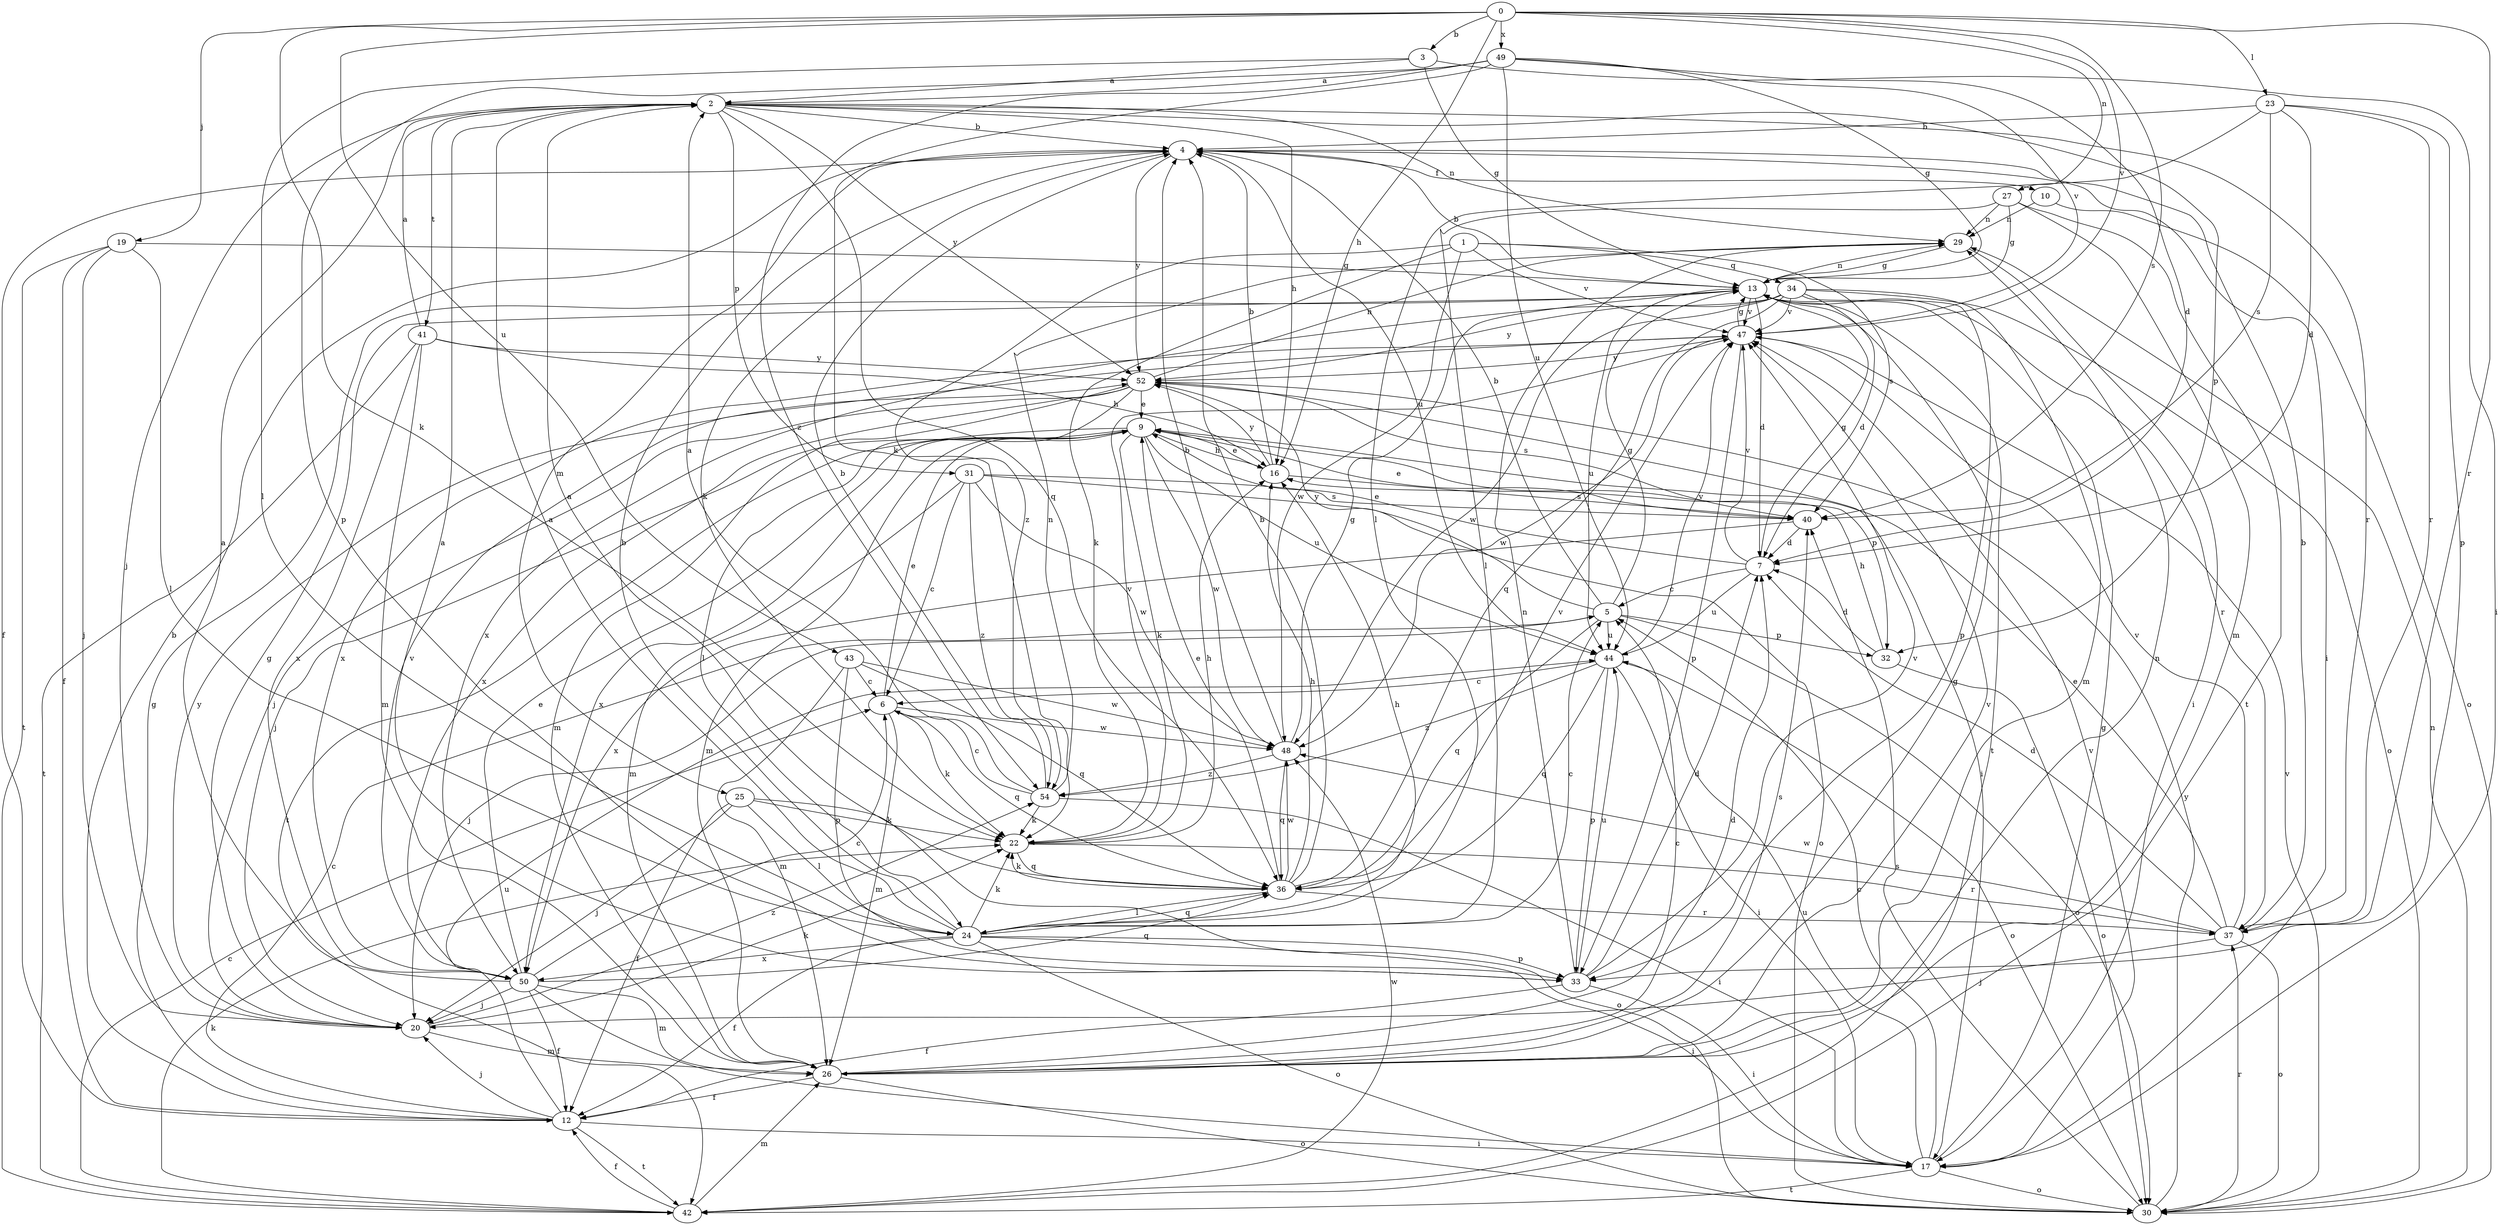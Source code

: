 strict digraph  {
0;
1;
2;
3;
4;
5;
6;
7;
9;
10;
12;
13;
16;
17;
19;
20;
22;
23;
24;
25;
26;
27;
29;
30;
31;
32;
33;
34;
36;
37;
40;
41;
42;
43;
44;
47;
48;
49;
50;
52;
54;
0 -> 3  [label=b];
0 -> 16  [label=h];
0 -> 19  [label=j];
0 -> 22  [label=k];
0 -> 23  [label=l];
0 -> 27  [label=n];
0 -> 37  [label=r];
0 -> 40  [label=s];
0 -> 43  [label=u];
0 -> 47  [label=v];
0 -> 49  [label=x];
1 -> 22  [label=k];
1 -> 34  [label=q];
1 -> 40  [label=s];
1 -> 47  [label=v];
1 -> 48  [label=w];
1 -> 54  [label=z];
2 -> 4  [label=b];
2 -> 16  [label=h];
2 -> 20  [label=j];
2 -> 29  [label=n];
2 -> 31  [label=p];
2 -> 32  [label=p];
2 -> 36  [label=q];
2 -> 37  [label=r];
2 -> 41  [label=t];
2 -> 52  [label=y];
3 -> 2  [label=a];
3 -> 13  [label=g];
3 -> 17  [label=i];
3 -> 24  [label=l];
4 -> 10  [label=f];
4 -> 12  [label=f];
4 -> 17  [label=i];
4 -> 22  [label=k];
4 -> 25  [label=m];
4 -> 44  [label=u];
4 -> 52  [label=y];
5 -> 4  [label=b];
5 -> 13  [label=g];
5 -> 20  [label=j];
5 -> 30  [label=o];
5 -> 32  [label=p];
5 -> 36  [label=q];
5 -> 44  [label=u];
5 -> 52  [label=y];
6 -> 9  [label=e];
6 -> 22  [label=k];
6 -> 26  [label=m];
6 -> 36  [label=q];
6 -> 48  [label=w];
7 -> 5  [label=c];
7 -> 9  [label=e];
7 -> 13  [label=g];
7 -> 44  [label=u];
7 -> 47  [label=v];
9 -> 16  [label=h];
9 -> 20  [label=j];
9 -> 22  [label=k];
9 -> 26  [label=m];
9 -> 32  [label=p];
9 -> 42  [label=t];
9 -> 44  [label=u];
9 -> 48  [label=w];
9 -> 50  [label=x];
10 -> 29  [label=n];
10 -> 30  [label=o];
12 -> 4  [label=b];
12 -> 5  [label=c];
12 -> 13  [label=g];
12 -> 17  [label=i];
12 -> 20  [label=j];
12 -> 42  [label=t];
12 -> 44  [label=u];
13 -> 4  [label=b];
13 -> 7  [label=d];
13 -> 29  [label=n];
13 -> 37  [label=r];
13 -> 42  [label=t];
13 -> 44  [label=u];
13 -> 47  [label=v];
16 -> 4  [label=b];
16 -> 9  [label=e];
16 -> 40  [label=s];
16 -> 52  [label=y];
17 -> 5  [label=c];
17 -> 13  [label=g];
17 -> 30  [label=o];
17 -> 42  [label=t];
17 -> 44  [label=u];
17 -> 47  [label=v];
19 -> 12  [label=f];
19 -> 13  [label=g];
19 -> 20  [label=j];
19 -> 24  [label=l];
19 -> 42  [label=t];
20 -> 13  [label=g];
20 -> 22  [label=k];
20 -> 26  [label=m];
20 -> 52  [label=y];
20 -> 54  [label=z];
22 -> 16  [label=h];
22 -> 36  [label=q];
22 -> 37  [label=r];
22 -> 47  [label=v];
23 -> 4  [label=b];
23 -> 7  [label=d];
23 -> 24  [label=l];
23 -> 33  [label=p];
23 -> 37  [label=r];
23 -> 40  [label=s];
24 -> 2  [label=a];
24 -> 4  [label=b];
24 -> 5  [label=c];
24 -> 12  [label=f];
24 -> 16  [label=h];
24 -> 17  [label=i];
24 -> 22  [label=k];
24 -> 30  [label=o];
24 -> 33  [label=p];
24 -> 36  [label=q];
24 -> 50  [label=x];
25 -> 12  [label=f];
25 -> 20  [label=j];
25 -> 22  [label=k];
25 -> 24  [label=l];
25 -> 30  [label=o];
26 -> 5  [label=c];
26 -> 7  [label=d];
26 -> 12  [label=f];
26 -> 13  [label=g];
26 -> 29  [label=n];
26 -> 30  [label=o];
26 -> 40  [label=s];
26 -> 47  [label=v];
27 -> 13  [label=g];
27 -> 24  [label=l];
27 -> 26  [label=m];
27 -> 29  [label=n];
27 -> 42  [label=t];
29 -> 13  [label=g];
29 -> 17  [label=i];
30 -> 29  [label=n];
30 -> 37  [label=r];
30 -> 40  [label=s];
30 -> 47  [label=v];
30 -> 52  [label=y];
31 -> 6  [label=c];
31 -> 26  [label=m];
31 -> 30  [label=o];
31 -> 40  [label=s];
31 -> 48  [label=w];
31 -> 54  [label=z];
32 -> 7  [label=d];
32 -> 16  [label=h];
32 -> 30  [label=o];
33 -> 2  [label=a];
33 -> 7  [label=d];
33 -> 12  [label=f];
33 -> 17  [label=i];
33 -> 29  [label=n];
33 -> 44  [label=u];
33 -> 47  [label=v];
34 -> 7  [label=d];
34 -> 26  [label=m];
34 -> 30  [label=o];
34 -> 33  [label=p];
34 -> 36  [label=q];
34 -> 47  [label=v];
34 -> 48  [label=w];
34 -> 50  [label=x];
34 -> 52  [label=y];
36 -> 2  [label=a];
36 -> 4  [label=b];
36 -> 9  [label=e];
36 -> 16  [label=h];
36 -> 22  [label=k];
36 -> 24  [label=l];
36 -> 37  [label=r];
36 -> 47  [label=v];
36 -> 48  [label=w];
37 -> 4  [label=b];
37 -> 7  [label=d];
37 -> 9  [label=e];
37 -> 20  [label=j];
37 -> 30  [label=o];
37 -> 47  [label=v];
37 -> 48  [label=w];
40 -> 7  [label=d];
40 -> 9  [label=e];
40 -> 50  [label=x];
41 -> 2  [label=a];
41 -> 16  [label=h];
41 -> 26  [label=m];
41 -> 42  [label=t];
41 -> 50  [label=x];
41 -> 52  [label=y];
42 -> 6  [label=c];
42 -> 12  [label=f];
42 -> 22  [label=k];
42 -> 26  [label=m];
42 -> 48  [label=w];
43 -> 6  [label=c];
43 -> 26  [label=m];
43 -> 33  [label=p];
43 -> 36  [label=q];
43 -> 48  [label=w];
44 -> 6  [label=c];
44 -> 17  [label=i];
44 -> 30  [label=o];
44 -> 33  [label=p];
44 -> 36  [label=q];
44 -> 47  [label=v];
44 -> 54  [label=z];
47 -> 13  [label=g];
47 -> 33  [label=p];
47 -> 48  [label=w];
47 -> 50  [label=x];
47 -> 52  [label=y];
48 -> 4  [label=b];
48 -> 13  [label=g];
48 -> 36  [label=q];
48 -> 54  [label=z];
49 -> 2  [label=a];
49 -> 7  [label=d];
49 -> 13  [label=g];
49 -> 22  [label=k];
49 -> 33  [label=p];
49 -> 44  [label=u];
49 -> 47  [label=v];
49 -> 54  [label=z];
50 -> 2  [label=a];
50 -> 6  [label=c];
50 -> 9  [label=e];
50 -> 12  [label=f];
50 -> 17  [label=i];
50 -> 20  [label=j];
50 -> 26  [label=m];
50 -> 36  [label=q];
50 -> 47  [label=v];
52 -> 9  [label=e];
52 -> 17  [label=i];
52 -> 20  [label=j];
52 -> 24  [label=l];
52 -> 26  [label=m];
52 -> 29  [label=n];
52 -> 40  [label=s];
52 -> 50  [label=x];
54 -> 2  [label=a];
54 -> 4  [label=b];
54 -> 6  [label=c];
54 -> 17  [label=i];
54 -> 22  [label=k];
54 -> 29  [label=n];
}
